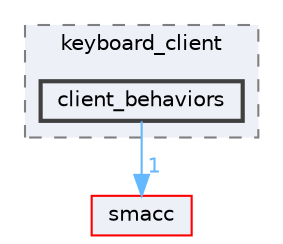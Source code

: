 digraph "smacc_client_library/keyboard_client/include/keyboard_client/client_behaviors"
{
 // LATEX_PDF_SIZE
  bgcolor="transparent";
  edge [fontname=Helvetica,fontsize=10,labelfontname=Helvetica,labelfontsize=10];
  node [fontname=Helvetica,fontsize=10,shape=box,height=0.2,width=0.4];
  compound=true
  subgraph clusterdir_bd4093c74c25dbfa8b937b40c288dc76 {
    graph [ bgcolor="#edf0f7", pencolor="grey50", label="keyboard_client", fontname=Helvetica,fontsize=10 style="filled,dashed", URL="dir_bd4093c74c25dbfa8b937b40c288dc76.html",tooltip=""]
  dir_ef9f20c475dc4afc0c3dc622141583e5 [label="client_behaviors", fillcolor="#edf0f7", color="grey25", style="filled,bold", URL="dir_ef9f20c475dc4afc0c3dc622141583e5.html",tooltip=""];
  }
  dir_6e3e4532ae0db906acb0c92fce514b9e [label="smacc", fillcolor="#edf0f7", color="red", style="filled", URL="dir_6e3e4532ae0db906acb0c92fce514b9e.html",tooltip=""];
  dir_ef9f20c475dc4afc0c3dc622141583e5->dir_6e3e4532ae0db906acb0c92fce514b9e [headlabel="1", labeldistance=1.5 headhref="dir_000011_000090.html" color="steelblue1" fontcolor="steelblue1"];
}
